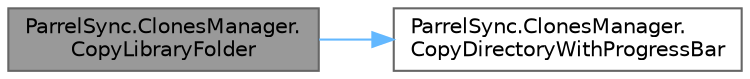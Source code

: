 digraph "ParrelSync.ClonesManager.CopyLibraryFolder"
{
 // LATEX_PDF_SIZE
  bgcolor="transparent";
  edge [fontname=Helvetica,fontsize=10,labelfontname=Helvetica,labelfontsize=10];
  node [fontname=Helvetica,fontsize=10,shape=box,height=0.2,width=0.4];
  rankdir="LR";
  Node1 [id="Node000001",label="ParrelSync.ClonesManager.\lCopyLibraryFolder",height=0.2,width=0.4,color="gray40", fillcolor="grey60", style="filled", fontcolor="black",tooltip="Copies the full contents of the unity library. We want to do this to avoid the lengthy re-serializati..."];
  Node1 -> Node2 [id="edge1_Node000001_Node000002",color="steelblue1",style="solid",tooltip=" "];
  Node2 [id="Node000002",label="ParrelSync.ClonesManager.\lCopyDirectoryWithProgressBar",height=0.2,width=0.4,color="grey40", fillcolor="white", style="filled",URL="$class_parrel_sync_1_1_clones_manager.html#ae7420e491d42190b1e91addb38e53b60",tooltip="Copies directory located at sourcePath to destinationPath. Displays a progress bar."];
}
